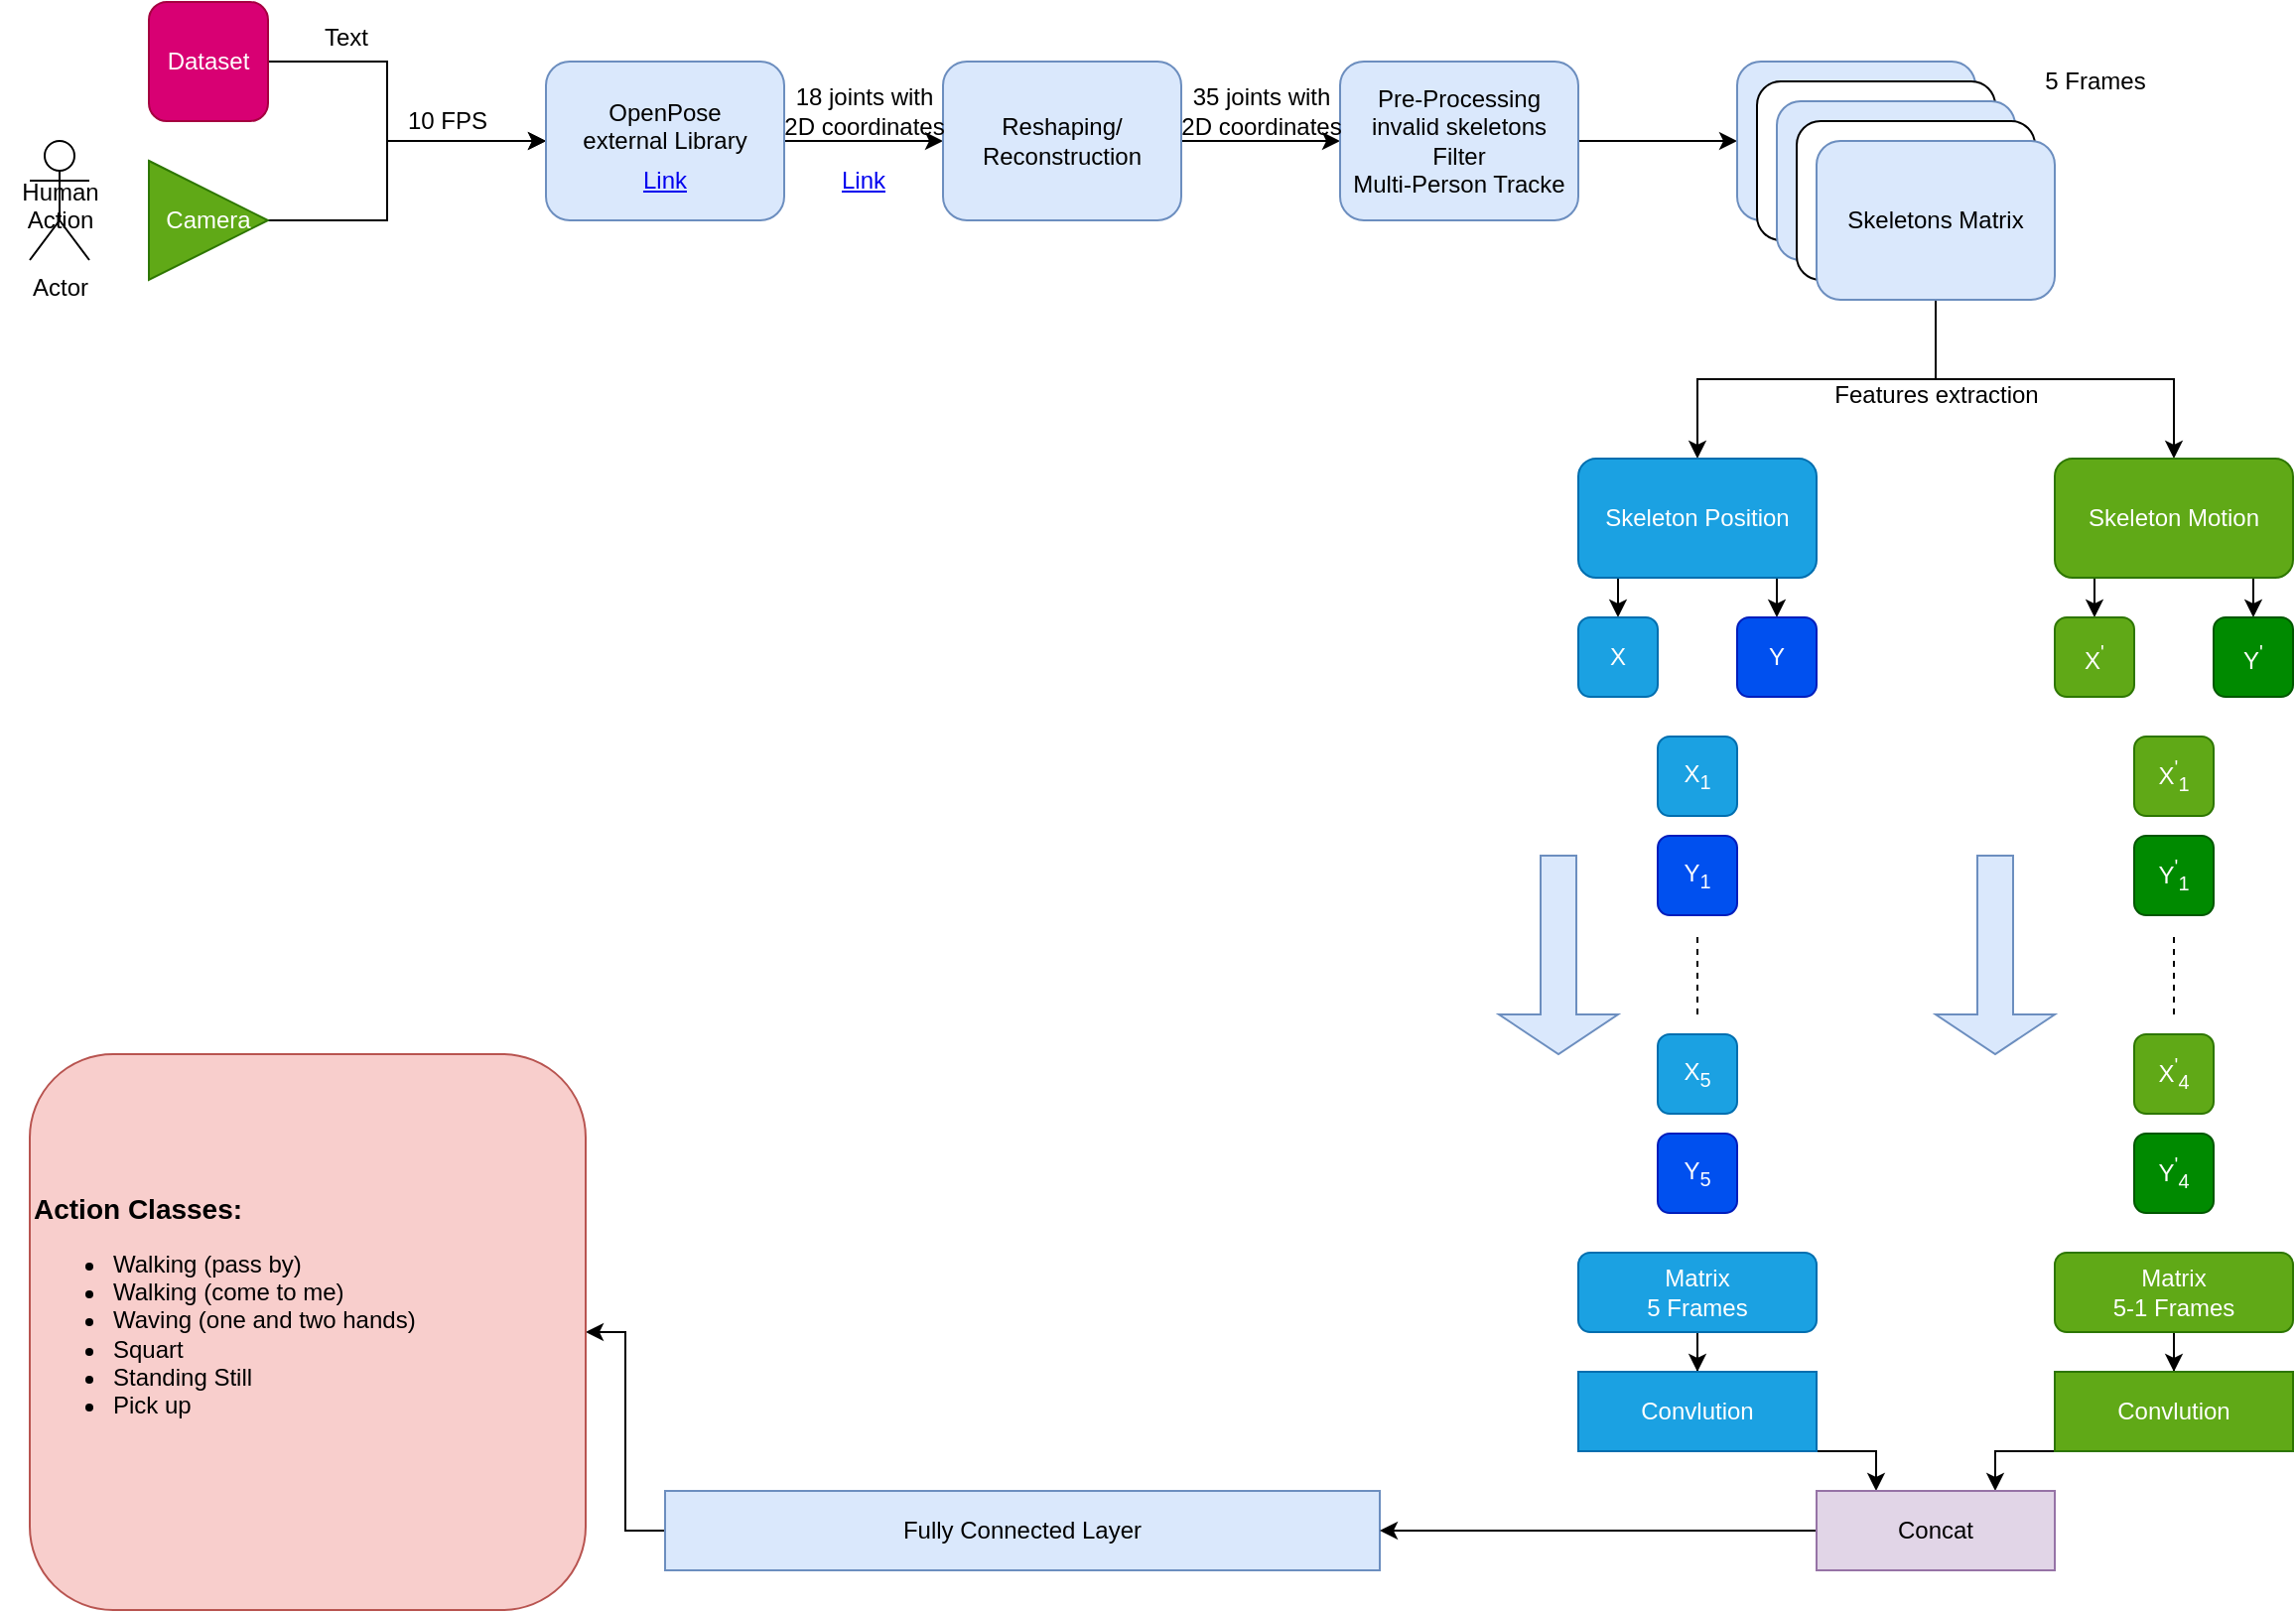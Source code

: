 <mxfile version="12.7.4" type="device"><diagram id="Zm5sn0RZSW1k1c-UjY0X" name="Page-1"><mxGraphModel dx="1355" dy="896" grid="1" gridSize="10" guides="1" tooltips="1" connect="1" arrows="1" fold="1" page="1" pageScale="1" pageWidth="1169" pageHeight="827" math="0" shadow="0"><root><mxCell id="0"/><mxCell id="1" parent="0"/><mxCell id="UOMzL1pJkQqZshn7BR0T-43" style="edgeStyle=orthogonalEdgeStyle;orthogonalLoop=1;jettySize=auto;html=1;entryX=0.5;entryY=0;entryDx=0;entryDy=0;rounded=0;" parent="1" source="UOMzL1pJkQqZshn7BR0T-36" target="UOMzL1pJkQqZshn7BR0T-45" edge="1"><mxGeometry relative="1" as="geometry"><mxPoint x="980" y="200" as="targetPoint"/></mxGeometry></mxCell><mxCell id="UOMzL1pJkQqZshn7BR0T-6" style="edgeStyle=orthogonalEdgeStyle;rounded=0;orthogonalLoop=1;jettySize=auto;html=1;entryX=0;entryY=0.5;entryDx=0;entryDy=0;" parent="1" source="vwcp8pwqGiCwHAJoD0uU-1" target="vwcp8pwqGiCwHAJoD0uU-11" edge="1"><mxGeometry relative="1" as="geometry"><mxPoint x="260" y="80" as="targetPoint"/><Array as="points"><mxPoint x="200" y="120"/><mxPoint x="200" y="80"/></Array></mxGeometry></mxCell><mxCell id="vwcp8pwqGiCwHAJoD0uU-1" value="Camera" style="triangle;whiteSpace=wrap;html=1;fillColor=#60a917;strokeColor=#2D7600;fontColor=#ffffff;" parent="1" vertex="1"><mxGeometry x="80" y="90" width="60" height="60" as="geometry"/></mxCell><mxCell id="vwcp8pwqGiCwHAJoD0uU-2" value="Actor" style="shape=umlActor;verticalLabelPosition=bottom;labelBackgroundColor=#ffffff;verticalAlign=top;html=1;outlineConnect=0;" parent="1" vertex="1"><mxGeometry x="20" y="80" width="30" height="60" as="geometry"/></mxCell><mxCell id="UOMzL1pJkQqZshn7BR0T-3" value="" style="edgeStyle=orthogonalEdgeStyle;rounded=0;orthogonalLoop=1;jettySize=auto;html=1;entryX=0;entryY=0.5;entryDx=0;entryDy=0;" parent="1" source="vwcp8pwqGiCwHAJoD0uU-3" target="vwcp8pwqGiCwHAJoD0uU-11" edge="1"><mxGeometry relative="1" as="geometry"><mxPoint x="200" y="80" as="targetPoint"/><Array as="points"><mxPoint x="200" y="40"/><mxPoint x="200" y="80"/></Array></mxGeometry></mxCell><mxCell id="vwcp8pwqGiCwHAJoD0uU-3" value="Dataset" style="rounded=1;whiteSpace=wrap;html=1;fillColor=#d80073;strokeColor=#A50040;fontColor=#ffffff;" parent="1" vertex="1"><mxGeometry x="80" y="10" width="60" height="60" as="geometry"/></mxCell><mxCell id="vwcp8pwqGiCwHAJoD0uU-4" value="&lt;div&gt;Human &lt;br&gt;&lt;/div&gt;&lt;div&gt;Action&lt;/div&gt;&lt;div&gt;&lt;br&gt;&lt;/div&gt;" style="text;html=1;align=center;verticalAlign=middle;resizable=0;points=[];;autosize=1;" parent="1" vertex="1"><mxGeometry x="5" y="95" width="60" height="50" as="geometry"/></mxCell><mxCell id="UOMzL1pJkQqZshn7BR0T-9" style="edgeStyle=orthogonalEdgeStyle;rounded=0;orthogonalLoop=1;jettySize=auto;html=1;entryX=0;entryY=0.5;entryDx=0;entryDy=0;" parent="1" source="vwcp8pwqGiCwHAJoD0uU-11" target="UOMzL1pJkQqZshn7BR0T-8" edge="1"><mxGeometry relative="1" as="geometry"/></mxCell><mxCell id="vwcp8pwqGiCwHAJoD0uU-11" value="&lt;div&gt;OpenPose&lt;/div&gt;&lt;div&gt;external Library&lt;/div&gt;&lt;div&gt;&lt;br&gt;&lt;/div&gt;" style="rounded=1;whiteSpace=wrap;html=1;fillColor=#dae8fc;strokeColor=#6c8ebf;" parent="1" vertex="1"><mxGeometry x="280" y="40" width="120" height="80" as="geometry"/></mxCell><mxCell id="UOMzL1pJkQqZshn7BR0T-7" value="&lt;div&gt;10 FPS&lt;/div&gt;" style="text;html=1;align=center;verticalAlign=middle;resizable=0;points=[];;autosize=1;" parent="1" vertex="1"><mxGeometry x="200" y="60" width="60" height="20" as="geometry"/></mxCell><mxCell id="UOMzL1pJkQqZshn7BR0T-12" style="edgeStyle=orthogonalEdgeStyle;rounded=0;orthogonalLoop=1;jettySize=auto;html=1;entryX=0;entryY=0.5;entryDx=0;entryDy=0;" parent="1" source="UOMzL1pJkQqZshn7BR0T-8" target="UOMzL1pJkQqZshn7BR0T-11" edge="1"><mxGeometry relative="1" as="geometry"/></mxCell><mxCell id="UOMzL1pJkQqZshn7BR0T-8" value="&lt;div&gt;Reshaping/&lt;/div&gt;&lt;div&gt;Reconstruction&lt;/div&gt;" style="rounded=1;whiteSpace=wrap;html=1;fillColor=#dae8fc;strokeColor=#6c8ebf;" parent="1" vertex="1"><mxGeometry x="480" y="40" width="120" height="80" as="geometry"/></mxCell><mxCell id="UOMzL1pJkQqZshn7BR0T-10" value="&lt;div&gt;18 joints with &lt;br&gt;&lt;/div&gt;&lt;div&gt;2D coordinates&lt;/div&gt;" style="text;html=1;align=center;verticalAlign=middle;resizable=0;points=[];;autosize=1;" parent="1" vertex="1"><mxGeometry x="390" y="50" width="100" height="30" as="geometry"/></mxCell><mxCell id="UOMzL1pJkQqZshn7BR0T-37" style="edgeStyle=orthogonalEdgeStyle;rounded=0;orthogonalLoop=1;jettySize=auto;html=1;entryX=0;entryY=0.5;entryDx=0;entryDy=0;" parent="1" source="UOMzL1pJkQqZshn7BR0T-11" target="UOMzL1pJkQqZshn7BR0T-32" edge="1"><mxGeometry relative="1" as="geometry"/></mxCell><mxCell id="UOMzL1pJkQqZshn7BR0T-11" value="&lt;div&gt;Pre-Processing&lt;/div&gt;&lt;div&gt;invalid skeletons Filter&lt;/div&gt;&lt;div&gt;Multi-Person Tracke&lt;br&gt;&lt;/div&gt;" style="rounded=1;whiteSpace=wrap;html=1;fillColor=#dae8fc;strokeColor=#6c8ebf;" parent="1" vertex="1"><mxGeometry x="680" y="40" width="120" height="80" as="geometry"/></mxCell><UserObject label="Link" link="https://github.com/CMU-Perceptual-Computing-Lab/openpose" id="UOMzL1pJkQqZshn7BR0T-13"><mxCell style="text;html=1;strokeColor=none;fillColor=none;whiteSpace=wrap;align=center;verticalAlign=middle;fontColor=#0000EE;fontStyle=4;" parent="1" vertex="1"><mxGeometry x="310" y="80" width="60" height="40" as="geometry"/></mxCell></UserObject><UserObject label="Link" link="https://github.com/CMU-Perceptual-Computing-Lab/openpose/blob/master/doc/output.md" id="UOMzL1pJkQqZshn7BR0T-14"><mxCell style="text;html=1;strokeColor=none;fillColor=none;whiteSpace=wrap;align=center;verticalAlign=middle;fontColor=#0000EE;fontStyle=4;" parent="1" vertex="1"><mxGeometry x="410" y="80" width="60" height="40" as="geometry"/></mxCell></UserObject><mxCell id="UOMzL1pJkQqZshn7BR0T-32" value="" style="rounded=1;whiteSpace=wrap;html=1;fillColor=#dae8fc;strokeColor=#6c8ebf;" parent="1" vertex="1"><mxGeometry x="880" y="40" width="120" height="80" as="geometry"/></mxCell><mxCell id="UOMzL1pJkQqZshn7BR0T-33" value="" style="rounded=1;whiteSpace=wrap;html=1;" parent="1" vertex="1"><mxGeometry x="890" y="50" width="120" height="80" as="geometry"/></mxCell><mxCell id="UOMzL1pJkQqZshn7BR0T-34" value="" style="rounded=1;whiteSpace=wrap;html=1;fillColor=#dae8fc;strokeColor=#6c8ebf;" parent="1" vertex="1"><mxGeometry x="900" y="60" width="120" height="80" as="geometry"/></mxCell><mxCell id="UOMzL1pJkQqZshn7BR0T-35" value="" style="rounded=1;whiteSpace=wrap;html=1;" parent="1" vertex="1"><mxGeometry x="910" y="70" width="120" height="80" as="geometry"/></mxCell><mxCell id="UOMzL1pJkQqZshn7BR0T-36" value="Skeletons Matrix" style="rounded=1;whiteSpace=wrap;html=1;fillColor=#dae8fc;strokeColor=#6c8ebf;" parent="1" vertex="1"><mxGeometry x="920" y="80" width="120" height="80" as="geometry"/></mxCell><mxCell id="UOMzL1pJkQqZshn7BR0T-39" value="&lt;div&gt;35 joints with&lt;/div&gt;&lt;div&gt;2D coordinates&lt;br&gt;&lt;/div&gt;" style="text;html=1;align=center;verticalAlign=middle;resizable=0;points=[];;autosize=1;" parent="1" vertex="1"><mxGeometry x="590" y="50" width="100" height="30" as="geometry"/></mxCell><mxCell id="UOMzL1pJkQqZshn7BR0T-54" style="edgeStyle=orthogonalEdgeStyle;rounded=0;orthogonalLoop=1;jettySize=auto;html=1;entryX=0.5;entryY=0;entryDx=0;entryDy=0;" parent="1" source="UOMzL1pJkQqZshn7BR0T-45" target="UOMzL1pJkQqZshn7BR0T-50" edge="1"><mxGeometry relative="1" as="geometry"><Array as="points"><mxPoint x="820" y="310"/><mxPoint x="820" y="310"/></Array></mxGeometry></mxCell><mxCell id="UOMzL1pJkQqZshn7BR0T-55" style="edgeStyle=orthogonalEdgeStyle;rounded=0;orthogonalLoop=1;jettySize=auto;html=1;" parent="1" source="UOMzL1pJkQqZshn7BR0T-45" target="UOMzL1pJkQqZshn7BR0T-51" edge="1"><mxGeometry relative="1" as="geometry"><Array as="points"><mxPoint x="900" y="310"/><mxPoint x="900" y="310"/></Array></mxGeometry></mxCell><mxCell id="UOMzL1pJkQqZshn7BR0T-45" value="Skeleton Position" style="rounded=1;whiteSpace=wrap;html=1;fillColor=#1ba1e2;strokeColor=#006EAF;fontColor=#ffffff;" parent="1" vertex="1"><mxGeometry x="800" y="240" width="120" height="60" as="geometry"/></mxCell><mxCell id="UOMzL1pJkQqZshn7BR0T-49" style="edgeStyle=orthogonalEdgeStyle;rounded=0;orthogonalLoop=1;jettySize=auto;html=1;" parent="1" target="UOMzL1pJkQqZshn7BR0T-46" edge="1"><mxGeometry relative="1" as="geometry"><mxPoint x="980" y="200" as="sourcePoint"/><Array as="points"><mxPoint x="1100" y="200"/></Array></mxGeometry></mxCell><mxCell id="UOMzL1pJkQqZshn7BR0T-56" style="edgeStyle=orthogonalEdgeStyle;rounded=0;orthogonalLoop=1;jettySize=auto;html=1;entryX=0.5;entryY=0;entryDx=0;entryDy=0;" parent="1" source="UOMzL1pJkQqZshn7BR0T-46" target="UOMzL1pJkQqZshn7BR0T-52" edge="1"><mxGeometry relative="1" as="geometry"><Array as="points"><mxPoint x="1060" y="310"/><mxPoint x="1060" y="310"/></Array></mxGeometry></mxCell><mxCell id="UOMzL1pJkQqZshn7BR0T-57" style="edgeStyle=orthogonalEdgeStyle;rounded=0;orthogonalLoop=1;jettySize=auto;html=1;" parent="1" source="UOMzL1pJkQqZshn7BR0T-46" target="UOMzL1pJkQqZshn7BR0T-53" edge="1"><mxGeometry relative="1" as="geometry"><Array as="points"><mxPoint x="1140" y="310"/><mxPoint x="1140" y="310"/></Array></mxGeometry></mxCell><mxCell id="UOMzL1pJkQqZshn7BR0T-46" value="Skeleton Motion" style="rounded=1;whiteSpace=wrap;html=1;fillColor=#60a917;strokeColor=#2D7600;fontColor=#ffffff;" parent="1" vertex="1"><mxGeometry x="1040" y="240" width="120" height="60" as="geometry"/></mxCell><mxCell id="UOMzL1pJkQqZshn7BR0T-50" value="X" style="rounded=1;whiteSpace=wrap;html=1;fillColor=#1ba1e2;strokeColor=#006EAF;fontColor=#ffffff;" parent="1" vertex="1"><mxGeometry x="800" y="320" width="40" height="40" as="geometry"/></mxCell><mxCell id="UOMzL1pJkQqZshn7BR0T-51" value="Y" style="rounded=1;whiteSpace=wrap;html=1;fillColor=#0050ef;strokeColor=#001DBC;fontColor=#ffffff;" parent="1" vertex="1"><mxGeometry x="880" y="320" width="40" height="40" as="geometry"/></mxCell><mxCell id="UOMzL1pJkQqZshn7BR0T-52" value="X&lt;sup&gt;'&lt;/sup&gt;" style="rounded=1;whiteSpace=wrap;html=1;fillColor=#60a917;strokeColor=#2D7600;fontColor=#ffffff;" parent="1" vertex="1"><mxGeometry x="1040" y="320" width="40" height="40" as="geometry"/></mxCell><mxCell id="UOMzL1pJkQqZshn7BR0T-53" value="&lt;font style=&quot;font-size: 12px&quot;&gt;Y&lt;sup&gt;'&lt;/sup&gt;&lt;/font&gt;" style="rounded=1;whiteSpace=wrap;html=1;fillColor=#008a00;strokeColor=#005700;fontColor=#ffffff;" parent="1" vertex="1"><mxGeometry x="1120" y="320" width="40" height="40" as="geometry"/></mxCell><mxCell id="UOMzL1pJkQqZshn7BR0T-58" value="5 Frames" style="text;html=1;align=center;verticalAlign=middle;resizable=0;points=[];;autosize=1;" parent="1" vertex="1"><mxGeometry x="1025" y="40" width="70" height="20" as="geometry"/></mxCell><mxCell id="UOMzL1pJkQqZshn7BR0T-86" value="X&lt;sub&gt;1&lt;/sub&gt;" style="rounded=1;whiteSpace=wrap;html=1;fillColor=#1ba1e2;strokeColor=#006EAF;fontColor=#ffffff;" parent="1" vertex="1"><mxGeometry x="840" y="380" width="40" height="40" as="geometry"/></mxCell><mxCell id="UOMzL1pJkQqZshn7BR0T-87" value="Y&lt;sub&gt;1&lt;/sub&gt;" style="rounded=1;whiteSpace=wrap;html=1;fillColor=#0050ef;strokeColor=#001DBC;fontColor=#ffffff;" parent="1" vertex="1"><mxGeometry x="840" y="430" width="40" height="40" as="geometry"/></mxCell><mxCell id="UOMzL1pJkQqZshn7BR0T-88" value="X&lt;sub&gt;5&lt;/sub&gt;" style="rounded=1;whiteSpace=wrap;html=1;fillColor=#1ba1e2;strokeColor=#006EAF;fontColor=#ffffff;" parent="1" vertex="1"><mxGeometry x="840" y="530" width="40" height="40" as="geometry"/></mxCell><mxCell id="UOMzL1pJkQqZshn7BR0T-89" value="Y&lt;sub&gt;5&lt;/sub&gt;" style="rounded=1;whiteSpace=wrap;html=1;fillColor=#0050ef;strokeColor=#001DBC;fontColor=#ffffff;" parent="1" vertex="1"><mxGeometry x="840" y="580" width="40" height="40" as="geometry"/></mxCell><mxCell id="UOMzL1pJkQqZshn7BR0T-90" value="X&lt;sup&gt;'&lt;/sup&gt;&lt;sub&gt;1&lt;/sub&gt;" style="rounded=1;whiteSpace=wrap;html=1;fillColor=#60a917;strokeColor=#2D7600;fontColor=#ffffff;" parent="1" vertex="1"><mxGeometry x="1080" y="380" width="40" height="40" as="geometry"/></mxCell><mxCell id="UOMzL1pJkQqZshn7BR0T-91" value="Y&lt;sup&gt;'&lt;/sup&gt;&lt;sub&gt;1&lt;/sub&gt;" style="rounded=1;whiteSpace=wrap;html=1;fillColor=#008a00;strokeColor=#005700;fontColor=#ffffff;" parent="1" vertex="1"><mxGeometry x="1080" y="430" width="40" height="40" as="geometry"/></mxCell><mxCell id="UOMzL1pJkQqZshn7BR0T-92" value="X&lt;sup&gt;'&lt;/sup&gt;&lt;sub&gt;4&lt;/sub&gt;" style="rounded=1;whiteSpace=wrap;html=1;fillColor=#60a917;strokeColor=#2D7600;fontColor=#ffffff;" parent="1" vertex="1"><mxGeometry x="1080" y="530" width="40" height="40" as="geometry"/></mxCell><mxCell id="UOMzL1pJkQqZshn7BR0T-93" value="Y&lt;sup&gt;'&lt;/sup&gt;&lt;sub&gt;4&lt;/sub&gt;" style="rounded=1;whiteSpace=wrap;html=1;fillColor=#008a00;strokeColor=#005700;fontColor=#ffffff;" parent="1" vertex="1"><mxGeometry x="1080" y="580" width="40" height="40" as="geometry"/></mxCell><mxCell id="UOMzL1pJkQqZshn7BR0T-95" value="" style="shape=singleArrow;direction=south;whiteSpace=wrap;html=1;fillColor=#dae8fc;strokeColor=#6c8ebf;" parent="1" vertex="1"><mxGeometry x="760" y="440" width="60" height="100" as="geometry"/></mxCell><mxCell id="UOMzL1pJkQqZshn7BR0T-96" value="" style="shape=singleArrow;direction=south;whiteSpace=wrap;html=1;fillColor=#dae8fc;strokeColor=#6c8ebf;" parent="1" vertex="1"><mxGeometry x="980" y="440" width="60" height="100" as="geometry"/></mxCell><mxCell id="UOMzL1pJkQqZshn7BR0T-97" value="" style="endArrow=none;dashed=1;html=1;" parent="1" edge="1"><mxGeometry width="50" height="50" relative="1" as="geometry"><mxPoint x="860" y="520" as="sourcePoint"/><mxPoint x="860" y="480" as="targetPoint"/></mxGeometry></mxCell><mxCell id="UOMzL1pJkQqZshn7BR0T-99" value="" style="endArrow=none;dashed=1;html=1;" parent="1" edge="1"><mxGeometry width="50" height="50" relative="1" as="geometry"><mxPoint x="1100" y="520" as="sourcePoint"/><mxPoint x="1100" y="480" as="targetPoint"/></mxGeometry></mxCell><mxCell id="IsKPG54J9rdPllO1PEdh-5" style="edgeStyle=orthogonalEdgeStyle;rounded=0;orthogonalLoop=1;jettySize=auto;html=1;entryX=0.5;entryY=0;entryDx=0;entryDy=0;" edge="1" parent="1" source="UOMzL1pJkQqZshn7BR0T-105" target="UOMzL1pJkQqZshn7BR0T-107"><mxGeometry relative="1" as="geometry"/></mxCell><mxCell id="UOMzL1pJkQqZshn7BR0T-105" value="&lt;div&gt;Matrix&lt;/div&gt;&lt;div&gt;5 Frames&lt;br&gt;&lt;/div&gt;" style="rounded=1;whiteSpace=wrap;html=1;fillColor=#1ba1e2;strokeColor=#006EAF;fontColor=#ffffff;" parent="1" vertex="1"><mxGeometry x="800" y="640" width="120" height="40" as="geometry"/></mxCell><mxCell id="IsKPG54J9rdPllO1PEdh-6" style="edgeStyle=orthogonalEdgeStyle;rounded=0;orthogonalLoop=1;jettySize=auto;html=1;" edge="1" parent="1" source="UOMzL1pJkQqZshn7BR0T-106" target="UOMzL1pJkQqZshn7BR0T-108"><mxGeometry relative="1" as="geometry"/></mxCell><mxCell id="UOMzL1pJkQqZshn7BR0T-106" value="&lt;div&gt;Matrix&lt;/div&gt;&lt;div&gt;5-1 Frames&lt;br&gt;&lt;/div&gt;" style="rounded=1;whiteSpace=wrap;html=1;fillColor=#60a917;strokeColor=#2D7600;fontColor=#ffffff;" parent="1" vertex="1"><mxGeometry x="1040" y="640" width="120" height="40" as="geometry"/></mxCell><mxCell id="IsKPG54J9rdPllO1PEdh-9" style="edgeStyle=orthogonalEdgeStyle;rounded=0;orthogonalLoop=1;jettySize=auto;html=1;exitX=1;exitY=1;exitDx=0;exitDy=0;entryX=0.25;entryY=0;entryDx=0;entryDy=0;" edge="1" parent="1" source="UOMzL1pJkQqZshn7BR0T-107" target="IsKPG54J9rdPllO1PEdh-8"><mxGeometry relative="1" as="geometry"/></mxCell><mxCell id="UOMzL1pJkQqZshn7BR0T-107" value="Convlution" style="rounded=0;whiteSpace=wrap;html=1;fillColor=#1ba1e2;strokeColor=#006EAF;fontColor=#ffffff;" parent="1" vertex="1"><mxGeometry x="800" y="700" width="120" height="40" as="geometry"/></mxCell><mxCell id="IsKPG54J9rdPllO1PEdh-10" style="edgeStyle=orthogonalEdgeStyle;rounded=0;orthogonalLoop=1;jettySize=auto;html=1;exitX=0;exitY=1;exitDx=0;exitDy=0;entryX=0.75;entryY=0;entryDx=0;entryDy=0;" edge="1" parent="1" source="UOMzL1pJkQqZshn7BR0T-108" target="IsKPG54J9rdPllO1PEdh-8"><mxGeometry relative="1" as="geometry"/></mxCell><mxCell id="UOMzL1pJkQqZshn7BR0T-108" value="Convlution" style="rounded=0;whiteSpace=wrap;html=1;fillColor=#60a917;strokeColor=#2D7600;fontColor=#ffffff;" parent="1" vertex="1"><mxGeometry x="1040" y="700" width="120" height="40" as="geometry"/></mxCell><mxCell id="UOMzL1pJkQqZshn7BR0T-113" style="edgeStyle=orthogonalEdgeStyle;rounded=0;orthogonalLoop=1;jettySize=auto;html=1;entryX=1;entryY=0.5;entryDx=0;entryDy=0;" parent="1" source="UOMzL1pJkQqZshn7BR0T-109" target="UOMzL1pJkQqZshn7BR0T-112" edge="1"><mxGeometry relative="1" as="geometry"/></mxCell><mxCell id="UOMzL1pJkQqZshn7BR0T-109" value="Fully Connected Layer" style="rounded=0;whiteSpace=wrap;html=1;fillColor=#dae8fc;strokeColor=#6c8ebf;" parent="1" vertex="1"><mxGeometry x="340" y="760" width="360" height="40" as="geometry"/></mxCell><mxCell id="UOMzL1pJkQqZshn7BR0T-112" value="&lt;div align=&quot;left&quot;&gt;&lt;font size=&quot;1&quot;&gt;&lt;b style=&quot;font-size: 14px&quot;&gt;Action Classes:&lt;/b&gt;&lt;/font&gt;&lt;/div&gt;&lt;ul&gt;&lt;li&gt;Walking (pass by)&lt;/li&gt;&lt;li&gt;Walking (come to me)&lt;/li&gt;&lt;li&gt;Waving (one and two hands)&lt;/li&gt;&lt;li&gt;Squart&lt;/li&gt;&lt;li&gt;Standing Still&lt;/li&gt;&lt;li&gt;Pick up &lt;br&gt;&lt;/li&gt;&lt;/ul&gt;&lt;div align=&quot;left&quot;&gt;&lt;br&gt;&lt;/div&gt;" style="rounded=1;whiteSpace=wrap;html=1;align=left;fillColor=#f8cecc;strokeColor=#b85450;" parent="1" vertex="1"><mxGeometry x="20" y="540" width="280" height="280" as="geometry"/></mxCell><mxCell id="IsKPG54J9rdPllO1PEdh-1" value="&lt;div&gt;Features extraction&lt;/div&gt;&lt;div&gt;&lt;br&gt;&lt;/div&gt;" style="text;html=1;align=center;verticalAlign=middle;resizable=0;points=[];autosize=1;" vertex="1" parent="1"><mxGeometry x="920" y="200" width="120" height="30" as="geometry"/></mxCell><mxCell id="IsKPG54J9rdPllO1PEdh-7" value="Text" style="text;html=1;align=center;verticalAlign=middle;resizable=0;points=[];autosize=1;" vertex="1" parent="1"><mxGeometry x="159" y="18" width="40" height="20" as="geometry"/></mxCell><mxCell id="IsKPG54J9rdPllO1PEdh-11" style="edgeStyle=orthogonalEdgeStyle;rounded=0;orthogonalLoop=1;jettySize=auto;html=1;entryX=1;entryY=0.5;entryDx=0;entryDy=0;" edge="1" parent="1" source="IsKPG54J9rdPllO1PEdh-8" target="UOMzL1pJkQqZshn7BR0T-109"><mxGeometry relative="1" as="geometry"/></mxCell><mxCell id="IsKPG54J9rdPllO1PEdh-8" value="Concat" style="rounded=0;whiteSpace=wrap;html=1;fillColor=#e1d5e7;strokeColor=#9673a6;" vertex="1" parent="1"><mxGeometry x="920" y="760" width="120" height="40" as="geometry"/></mxCell></root></mxGraphModel></diagram></mxfile>